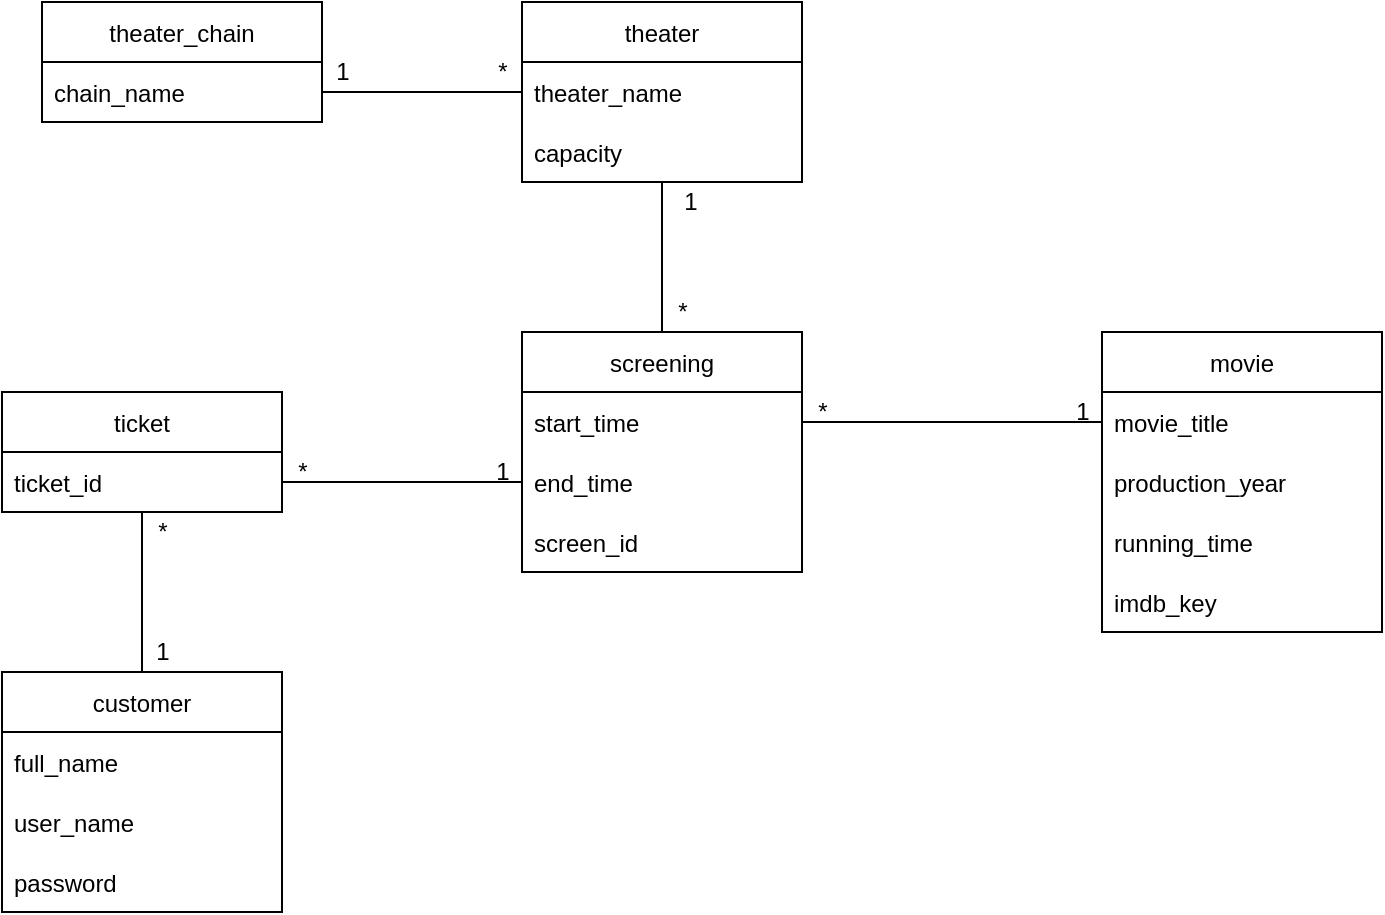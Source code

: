 <mxfile version="16.4.8" type="device"><diagram id="juv52MMHf7dS-MZMdBVi" name="Page-1"><mxGraphModel dx="847" dy="546" grid="1" gridSize="10" guides="1" tooltips="1" connect="1" arrows="1" fold="1" page="1" pageScale="1" pageWidth="827" pageHeight="1169" math="0" shadow="0"><root><mxCell id="0"/><mxCell id="1" parent="0"/><mxCell id="J2_U3OxGbu_UA2v4sLJk-2" value="theater_chain" style="swimlane;fontStyle=0;childLayout=stackLayout;horizontal=1;startSize=30;horizontalStack=0;resizeParent=1;resizeParentMax=0;resizeLast=0;collapsible=1;marginBottom=0;" vertex="1" parent="1"><mxGeometry x="100" y="105" width="140" height="60" as="geometry"/></mxCell><mxCell id="J2_U3OxGbu_UA2v4sLJk-27" value="chain_name" style="text;strokeColor=none;fillColor=none;align=left;verticalAlign=middle;spacingLeft=4;spacingRight=4;overflow=hidden;points=[[0,0.5],[1,0.5]];portConstraint=eastwest;rotatable=0;" vertex="1" parent="J2_U3OxGbu_UA2v4sLJk-2"><mxGeometry y="30" width="140" height="30" as="geometry"/></mxCell><mxCell id="J2_U3OxGbu_UA2v4sLJk-11" value="" style="endArrow=none;html=1;rounded=0;entryX=0;entryY=0.5;entryDx=0;entryDy=0;exitX=1;exitY=0.5;exitDx=0;exitDy=0;" edge="1" parent="1" source="J2_U3OxGbu_UA2v4sLJk-27"><mxGeometry width="50" height="50" relative="1" as="geometry"><mxPoint x="390" y="380" as="sourcePoint"/><mxPoint x="340" y="150" as="targetPoint"/><Array as="points"/></mxGeometry></mxCell><mxCell id="J2_U3OxGbu_UA2v4sLJk-12" value="1" style="text;html=1;align=center;verticalAlign=middle;resizable=0;points=[];autosize=1;strokeColor=none;fillColor=none;" vertex="1" parent="1"><mxGeometry x="240" y="130" width="20" height="20" as="geometry"/></mxCell><mxCell id="J2_U3OxGbu_UA2v4sLJk-13" value="*" style="text;html=1;align=center;verticalAlign=middle;resizable=0;points=[];autosize=1;strokeColor=none;fillColor=none;" vertex="1" parent="1"><mxGeometry x="320" y="130" width="20" height="20" as="geometry"/></mxCell><mxCell id="J2_U3OxGbu_UA2v4sLJk-14" value="screening" style="swimlane;fontStyle=0;childLayout=stackLayout;horizontal=1;startSize=30;horizontalStack=0;resizeParent=1;resizeParentMax=0;resizeLast=0;collapsible=1;marginBottom=0;" vertex="1" parent="1"><mxGeometry x="340" y="270" width="140" height="120" as="geometry"/></mxCell><mxCell id="J2_U3OxGbu_UA2v4sLJk-15" value="start_time    " style="text;strokeColor=none;fillColor=none;align=left;verticalAlign=middle;spacingLeft=4;spacingRight=4;overflow=hidden;points=[[0,0.5],[1,0.5]];portConstraint=eastwest;rotatable=0;" vertex="1" parent="J2_U3OxGbu_UA2v4sLJk-14"><mxGeometry y="30" width="140" height="30" as="geometry"/></mxCell><mxCell id="J2_U3OxGbu_UA2v4sLJk-16" value="end_time " style="text;strokeColor=none;fillColor=none;align=left;verticalAlign=middle;spacingLeft=4;spacingRight=4;overflow=hidden;points=[[0,0.5],[1,0.5]];portConstraint=eastwest;rotatable=0;" vertex="1" parent="J2_U3OxGbu_UA2v4sLJk-14"><mxGeometry y="60" width="140" height="30" as="geometry"/></mxCell><mxCell id="J2_U3OxGbu_UA2v4sLJk-55" value="screen_id" style="text;strokeColor=none;fillColor=none;align=left;verticalAlign=middle;spacingLeft=4;spacingRight=4;overflow=hidden;points=[[0,0.5],[1,0.5]];portConstraint=eastwest;rotatable=0;" vertex="1" parent="J2_U3OxGbu_UA2v4sLJk-14"><mxGeometry y="90" width="140" height="30" as="geometry"/></mxCell><mxCell id="J2_U3OxGbu_UA2v4sLJk-18" value="movie" style="swimlane;fontStyle=0;childLayout=stackLayout;horizontal=1;startSize=30;horizontalStack=0;resizeParent=1;resizeParentMax=0;resizeLast=0;collapsible=1;marginBottom=0;" vertex="1" parent="1"><mxGeometry x="630" y="270" width="140" height="150" as="geometry"/></mxCell><mxCell id="J2_U3OxGbu_UA2v4sLJk-19" value="movie_title" style="text;strokeColor=none;fillColor=none;align=left;verticalAlign=middle;spacingLeft=4;spacingRight=4;overflow=hidden;points=[[0,0.5],[1,0.5]];portConstraint=eastwest;rotatable=0;" vertex="1" parent="J2_U3OxGbu_UA2v4sLJk-18"><mxGeometry y="30" width="140" height="30" as="geometry"/></mxCell><mxCell id="J2_U3OxGbu_UA2v4sLJk-20" value="production_year" style="text;strokeColor=none;fillColor=none;align=left;verticalAlign=middle;spacingLeft=4;spacingRight=4;overflow=hidden;points=[[0,0.5],[1,0.5]];portConstraint=eastwest;rotatable=0;" vertex="1" parent="J2_U3OxGbu_UA2v4sLJk-18"><mxGeometry y="60" width="140" height="30" as="geometry"/></mxCell><mxCell id="J2_U3OxGbu_UA2v4sLJk-28" value="running_time" style="text;strokeColor=none;fillColor=none;align=left;verticalAlign=middle;spacingLeft=4;spacingRight=4;overflow=hidden;points=[[0,0.5],[1,0.5]];portConstraint=eastwest;rotatable=0;" vertex="1" parent="J2_U3OxGbu_UA2v4sLJk-18"><mxGeometry y="90" width="140" height="30" as="geometry"/></mxCell><mxCell id="J2_U3OxGbu_UA2v4sLJk-58" value="imdb_key" style="text;strokeColor=none;fillColor=none;align=left;verticalAlign=middle;spacingLeft=4;spacingRight=4;overflow=hidden;points=[[0,0.5],[1,0.5]];portConstraint=eastwest;rotatable=0;" vertex="1" parent="J2_U3OxGbu_UA2v4sLJk-18"><mxGeometry y="120" width="140" height="30" as="geometry"/></mxCell><mxCell id="J2_U3OxGbu_UA2v4sLJk-29" value="ticket" style="swimlane;fontStyle=0;childLayout=stackLayout;horizontal=1;startSize=30;horizontalStack=0;resizeParent=1;resizeParentMax=0;resizeLast=0;collapsible=1;marginBottom=0;" vertex="1" parent="1"><mxGeometry x="80" y="300" width="140" height="60" as="geometry"/></mxCell><mxCell id="J2_U3OxGbu_UA2v4sLJk-30" value="ticket_id" style="text;strokeColor=none;fillColor=none;align=left;verticalAlign=middle;spacingLeft=4;spacingRight=4;overflow=hidden;points=[[0,0.5],[1,0.5]];portConstraint=eastwest;rotatable=0;" vertex="1" parent="J2_U3OxGbu_UA2v4sLJk-29"><mxGeometry y="30" width="140" height="30" as="geometry"/></mxCell><mxCell id="J2_U3OxGbu_UA2v4sLJk-33" value="" style="endArrow=none;html=1;rounded=0;exitX=0;exitY=0.5;exitDx=0;exitDy=0;" edge="1" parent="1" source="J2_U3OxGbu_UA2v4sLJk-16" target="J2_U3OxGbu_UA2v4sLJk-30"><mxGeometry width="50" height="50" relative="1" as="geometry"><mxPoint x="370" y="330" as="sourcePoint"/><mxPoint x="420" y="280" as="targetPoint"/></mxGeometry></mxCell><mxCell id="J2_U3OxGbu_UA2v4sLJk-34" value="*" style="text;html=1;align=center;verticalAlign=middle;resizable=0;points=[];autosize=1;strokeColor=none;fillColor=none;" vertex="1" parent="1"><mxGeometry x="220" y="330" width="20" height="20" as="geometry"/></mxCell><mxCell id="J2_U3OxGbu_UA2v4sLJk-35" value="1" style="text;html=1;align=center;verticalAlign=middle;resizable=0;points=[];autosize=1;strokeColor=none;fillColor=none;" vertex="1" parent="1"><mxGeometry x="320" y="330" width="20" height="20" as="geometry"/></mxCell><mxCell id="J2_U3OxGbu_UA2v4sLJk-36" value="" style="endArrow=none;html=1;rounded=0;exitX=1;exitY=0.5;exitDx=0;exitDy=0;" edge="1" parent="1" source="J2_U3OxGbu_UA2v4sLJk-15" target="J2_U3OxGbu_UA2v4sLJk-19"><mxGeometry width="50" height="50" relative="1" as="geometry"><mxPoint x="370" y="330" as="sourcePoint"/><mxPoint x="420" y="280" as="targetPoint"/></mxGeometry></mxCell><mxCell id="J2_U3OxGbu_UA2v4sLJk-37" value="*" style="text;html=1;align=center;verticalAlign=middle;resizable=0;points=[];autosize=1;strokeColor=none;fillColor=none;" vertex="1" parent="1"><mxGeometry x="480" y="300" width="20" height="20" as="geometry"/></mxCell><mxCell id="J2_U3OxGbu_UA2v4sLJk-38" value="1" style="text;html=1;align=center;verticalAlign=middle;resizable=0;points=[];autosize=1;strokeColor=none;fillColor=none;" vertex="1" parent="1"><mxGeometry x="610" y="300" width="20" height="20" as="geometry"/></mxCell><mxCell id="J2_U3OxGbu_UA2v4sLJk-39" value="customer" style="swimlane;fontStyle=0;childLayout=stackLayout;horizontal=1;startSize=30;horizontalStack=0;resizeParent=1;resizeParentMax=0;resizeLast=0;collapsible=1;marginBottom=0;" vertex="1" parent="1"><mxGeometry x="80" y="440" width="140" height="120" as="geometry"/></mxCell><mxCell id="J2_U3OxGbu_UA2v4sLJk-44" value="full_name" style="text;strokeColor=none;fillColor=none;align=left;verticalAlign=middle;spacingLeft=4;spacingRight=4;overflow=hidden;points=[[0,0.5],[1,0.5]];portConstraint=eastwest;rotatable=0;" vertex="1" parent="J2_U3OxGbu_UA2v4sLJk-39"><mxGeometry y="30" width="140" height="30" as="geometry"/></mxCell><mxCell id="J2_U3OxGbu_UA2v4sLJk-41" value="user_name" style="text;strokeColor=none;fillColor=none;align=left;verticalAlign=middle;spacingLeft=4;spacingRight=4;overflow=hidden;points=[[0,0.5],[1,0.5]];portConstraint=eastwest;rotatable=0;" vertex="1" parent="J2_U3OxGbu_UA2v4sLJk-39"><mxGeometry y="60" width="140" height="30" as="geometry"/></mxCell><mxCell id="J2_U3OxGbu_UA2v4sLJk-42" value="password" style="text;strokeColor=none;fillColor=none;align=left;verticalAlign=middle;spacingLeft=4;spacingRight=4;overflow=hidden;points=[[0,0.5],[1,0.5]];portConstraint=eastwest;rotatable=0;" vertex="1" parent="J2_U3OxGbu_UA2v4sLJk-39"><mxGeometry y="90" width="140" height="30" as="geometry"/></mxCell><mxCell id="J2_U3OxGbu_UA2v4sLJk-43" value="" style="endArrow=none;html=1;rounded=0;exitX=0.5;exitY=0;exitDx=0;exitDy=0;" edge="1" parent="1" source="J2_U3OxGbu_UA2v4sLJk-39" target="J2_U3OxGbu_UA2v4sLJk-30"><mxGeometry width="50" height="50" relative="1" as="geometry"><mxPoint x="370" y="330" as="sourcePoint"/><mxPoint x="420" y="280" as="targetPoint"/></mxGeometry></mxCell><mxCell id="J2_U3OxGbu_UA2v4sLJk-45" value="*" style="text;html=1;align=center;verticalAlign=middle;resizable=0;points=[];autosize=1;strokeColor=none;fillColor=none;" vertex="1" parent="1"><mxGeometry x="150" y="360" width="20" height="20" as="geometry"/></mxCell><mxCell id="J2_U3OxGbu_UA2v4sLJk-46" value="1" style="text;html=1;align=center;verticalAlign=middle;resizable=0;points=[];autosize=1;strokeColor=none;fillColor=none;" vertex="1" parent="1"><mxGeometry x="150" y="420" width="20" height="20" as="geometry"/></mxCell><mxCell id="J2_U3OxGbu_UA2v4sLJk-47" value="" style="endArrow=none;html=1;rounded=0;" edge="1" parent="1" source="J2_U3OxGbu_UA2v4sLJk-14" target="J2_U3OxGbu_UA2v4sLJk-54"><mxGeometry width="50" height="50" relative="1" as="geometry"><mxPoint x="370" y="340" as="sourcePoint"/><mxPoint x="410" y="220" as="targetPoint"/></mxGeometry></mxCell><mxCell id="J2_U3OxGbu_UA2v4sLJk-48" value="1" style="text;html=1;align=center;verticalAlign=middle;resizable=0;points=[];autosize=1;strokeColor=none;fillColor=none;" vertex="1" parent="1"><mxGeometry x="414" y="195" width="20" height="20" as="geometry"/></mxCell><mxCell id="J2_U3OxGbu_UA2v4sLJk-49" value="*" style="text;html=1;align=center;verticalAlign=middle;resizable=0;points=[];autosize=1;strokeColor=none;fillColor=none;" vertex="1" parent="1"><mxGeometry x="410" y="250" width="20" height="20" as="geometry"/></mxCell><mxCell id="J2_U3OxGbu_UA2v4sLJk-51" value="theater" style="swimlane;fontStyle=0;childLayout=stackLayout;horizontal=1;startSize=30;horizontalStack=0;resizeParent=1;resizeParentMax=0;resizeLast=0;collapsible=1;marginBottom=0;" vertex="1" parent="1"><mxGeometry x="340" y="105" width="140" height="90" as="geometry"/></mxCell><mxCell id="J2_U3OxGbu_UA2v4sLJk-52" value="theater_name" style="text;strokeColor=none;fillColor=none;align=left;verticalAlign=middle;spacingLeft=4;spacingRight=4;overflow=hidden;points=[[0,0.5],[1,0.5]];portConstraint=eastwest;rotatable=0;" vertex="1" parent="J2_U3OxGbu_UA2v4sLJk-51"><mxGeometry y="30" width="140" height="30" as="geometry"/></mxCell><mxCell id="J2_U3OxGbu_UA2v4sLJk-54" value="capacity" style="text;strokeColor=none;fillColor=none;align=left;verticalAlign=middle;spacingLeft=4;spacingRight=4;overflow=hidden;points=[[0,0.5],[1,0.5]];portConstraint=eastwest;rotatable=0;" vertex="1" parent="J2_U3OxGbu_UA2v4sLJk-51"><mxGeometry y="60" width="140" height="30" as="geometry"/></mxCell></root></mxGraphModel></diagram></mxfile>